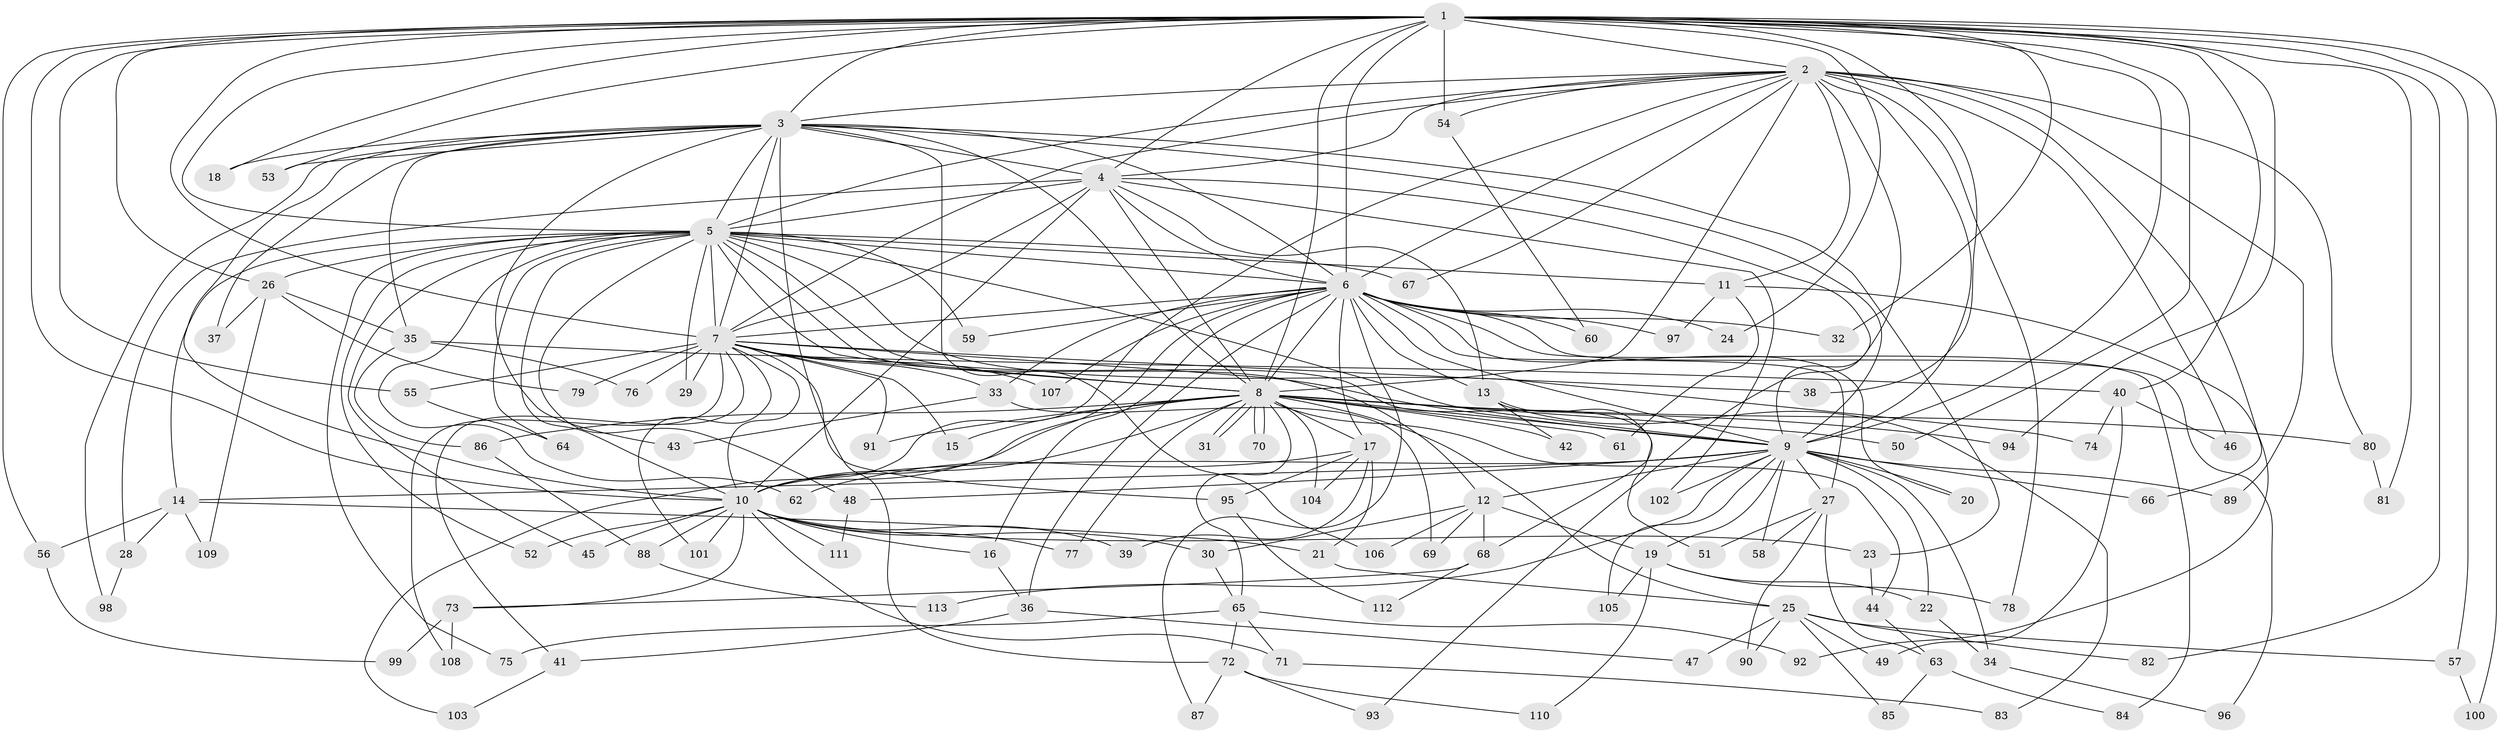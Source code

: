 // coarse degree distribution, {19: 0.017543859649122806, 15: 0.03508771929824561, 5: 0.12280701754385964, 4: 0.10526315789473684, 2: 0.24561403508771928, 16: 0.05263157894736842, 3: 0.22807017543859648, 20: 0.03508771929824561, 7: 0.03508771929824561, 6: 0.05263157894736842, 8: 0.017543859649122806, 23: 0.017543859649122806, 1: 0.03508771929824561}
// Generated by graph-tools (version 1.1) at 2025/36/03/04/25 23:36:14]
// undirected, 113 vertices, 251 edges
graph export_dot {
  node [color=gray90,style=filled];
  1;
  2;
  3;
  4;
  5;
  6;
  7;
  8;
  9;
  10;
  11;
  12;
  13;
  14;
  15;
  16;
  17;
  18;
  19;
  20;
  21;
  22;
  23;
  24;
  25;
  26;
  27;
  28;
  29;
  30;
  31;
  32;
  33;
  34;
  35;
  36;
  37;
  38;
  39;
  40;
  41;
  42;
  43;
  44;
  45;
  46;
  47;
  48;
  49;
  50;
  51;
  52;
  53;
  54;
  55;
  56;
  57;
  58;
  59;
  60;
  61;
  62;
  63;
  64;
  65;
  66;
  67;
  68;
  69;
  70;
  71;
  72;
  73;
  74;
  75;
  76;
  77;
  78;
  79;
  80;
  81;
  82;
  83;
  84;
  85;
  86;
  87;
  88;
  89;
  90;
  91;
  92;
  93;
  94;
  95;
  96;
  97;
  98;
  99;
  100;
  101;
  102;
  103;
  104;
  105;
  106;
  107;
  108;
  109;
  110;
  111;
  112;
  113;
  1 -- 2;
  1 -- 3;
  1 -- 4;
  1 -- 5;
  1 -- 6;
  1 -- 7;
  1 -- 8;
  1 -- 9;
  1 -- 10;
  1 -- 18;
  1 -- 24;
  1 -- 26;
  1 -- 32;
  1 -- 38;
  1 -- 40;
  1 -- 50;
  1 -- 53;
  1 -- 54;
  1 -- 55;
  1 -- 56;
  1 -- 57;
  1 -- 81;
  1 -- 82;
  1 -- 94;
  1 -- 100;
  2 -- 3;
  2 -- 4;
  2 -- 5;
  2 -- 6;
  2 -- 7;
  2 -- 8;
  2 -- 9;
  2 -- 10;
  2 -- 11;
  2 -- 46;
  2 -- 54;
  2 -- 66;
  2 -- 67;
  2 -- 78;
  2 -- 80;
  2 -- 89;
  2 -- 93;
  3 -- 4;
  3 -- 5;
  3 -- 6;
  3 -- 7;
  3 -- 8;
  3 -- 9;
  3 -- 10;
  3 -- 18;
  3 -- 23;
  3 -- 35;
  3 -- 37;
  3 -- 43;
  3 -- 53;
  3 -- 72;
  3 -- 98;
  3 -- 106;
  4 -- 5;
  4 -- 6;
  4 -- 7;
  4 -- 8;
  4 -- 9;
  4 -- 10;
  4 -- 13;
  4 -- 28;
  4 -- 102;
  5 -- 6;
  5 -- 7;
  5 -- 8;
  5 -- 9;
  5 -- 10;
  5 -- 11;
  5 -- 12;
  5 -- 14;
  5 -- 26;
  5 -- 29;
  5 -- 45;
  5 -- 48;
  5 -- 51;
  5 -- 52;
  5 -- 59;
  5 -- 62;
  5 -- 64;
  5 -- 67;
  5 -- 74;
  5 -- 75;
  6 -- 7;
  6 -- 8;
  6 -- 9;
  6 -- 10;
  6 -- 13;
  6 -- 16;
  6 -- 17;
  6 -- 20;
  6 -- 24;
  6 -- 27;
  6 -- 32;
  6 -- 33;
  6 -- 36;
  6 -- 59;
  6 -- 60;
  6 -- 84;
  6 -- 87;
  6 -- 96;
  6 -- 97;
  6 -- 107;
  7 -- 8;
  7 -- 9;
  7 -- 10;
  7 -- 15;
  7 -- 29;
  7 -- 33;
  7 -- 38;
  7 -- 41;
  7 -- 55;
  7 -- 76;
  7 -- 79;
  7 -- 91;
  7 -- 95;
  7 -- 101;
  7 -- 107;
  7 -- 108;
  8 -- 9;
  8 -- 10;
  8 -- 15;
  8 -- 17;
  8 -- 25;
  8 -- 31;
  8 -- 31;
  8 -- 42;
  8 -- 44;
  8 -- 50;
  8 -- 61;
  8 -- 65;
  8 -- 70;
  8 -- 70;
  8 -- 77;
  8 -- 80;
  8 -- 86;
  8 -- 91;
  8 -- 94;
  8 -- 103;
  8 -- 104;
  9 -- 10;
  9 -- 12;
  9 -- 14;
  9 -- 19;
  9 -- 20;
  9 -- 22;
  9 -- 27;
  9 -- 34;
  9 -- 48;
  9 -- 58;
  9 -- 66;
  9 -- 89;
  9 -- 102;
  9 -- 105;
  9 -- 113;
  10 -- 16;
  10 -- 23;
  10 -- 30;
  10 -- 39;
  10 -- 45;
  10 -- 52;
  10 -- 71;
  10 -- 73;
  10 -- 77;
  10 -- 88;
  10 -- 101;
  10 -- 111;
  11 -- 61;
  11 -- 92;
  11 -- 97;
  12 -- 19;
  12 -- 30;
  12 -- 68;
  12 -- 69;
  12 -- 106;
  13 -- 42;
  13 -- 68;
  13 -- 83;
  14 -- 21;
  14 -- 28;
  14 -- 56;
  14 -- 109;
  16 -- 36;
  17 -- 21;
  17 -- 39;
  17 -- 62;
  17 -- 95;
  17 -- 104;
  19 -- 22;
  19 -- 78;
  19 -- 105;
  19 -- 110;
  21 -- 25;
  22 -- 34;
  23 -- 44;
  25 -- 47;
  25 -- 49;
  25 -- 57;
  25 -- 82;
  25 -- 85;
  25 -- 90;
  26 -- 35;
  26 -- 37;
  26 -- 79;
  26 -- 109;
  27 -- 51;
  27 -- 58;
  27 -- 63;
  27 -- 90;
  28 -- 98;
  30 -- 65;
  33 -- 43;
  33 -- 69;
  34 -- 96;
  35 -- 40;
  35 -- 76;
  35 -- 86;
  36 -- 41;
  36 -- 47;
  40 -- 46;
  40 -- 49;
  40 -- 74;
  41 -- 103;
  44 -- 63;
  48 -- 111;
  54 -- 60;
  55 -- 64;
  56 -- 99;
  57 -- 100;
  63 -- 84;
  63 -- 85;
  65 -- 71;
  65 -- 72;
  65 -- 75;
  65 -- 92;
  68 -- 73;
  68 -- 112;
  71 -- 83;
  72 -- 87;
  72 -- 93;
  72 -- 110;
  73 -- 99;
  73 -- 108;
  80 -- 81;
  86 -- 88;
  88 -- 113;
  95 -- 112;
}
